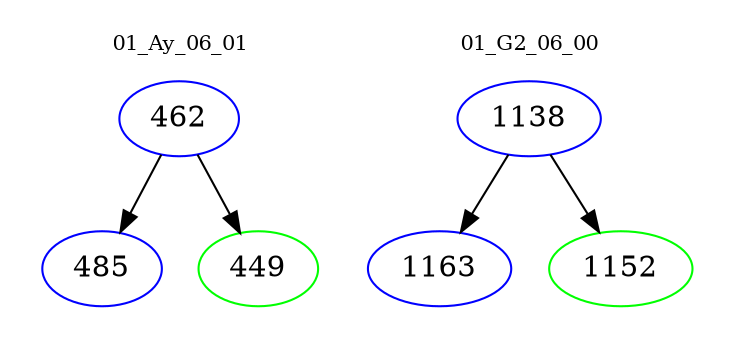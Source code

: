 digraph{
subgraph cluster_0 {
color = white
label = "01_Ay_06_01";
fontsize=10;
T0_462 [label="462", color="blue"]
T0_462 -> T0_485 [color="black"]
T0_485 [label="485", color="blue"]
T0_462 -> T0_449 [color="black"]
T0_449 [label="449", color="green"]
}
subgraph cluster_1 {
color = white
label = "01_G2_06_00";
fontsize=10;
T1_1138 [label="1138", color="blue"]
T1_1138 -> T1_1163 [color="black"]
T1_1163 [label="1163", color="blue"]
T1_1138 -> T1_1152 [color="black"]
T1_1152 [label="1152", color="green"]
}
}

